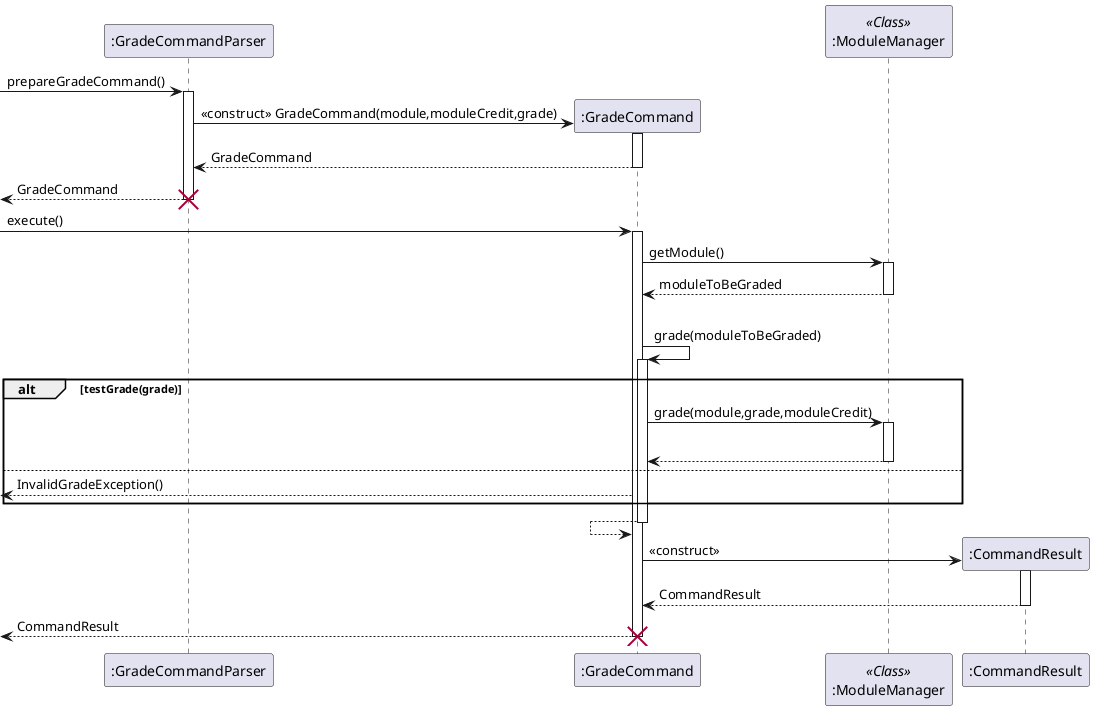 @startuml

-> ":GradeCommandParser" ++: prepareGradeCommand()
    ":GradeCommandParser" -> ":GradeCommand" ** : <<construct>> GradeCommand(module,moduleCredit,grade)
    activate ":GradeCommand"
    return GradeCommand
<-- ":GradeCommandParser" !! : GradeCommand

-> ":GradeCommand" ++ : execute()
    participant ":ModuleManager" as MM << Class >>
    ":GradeCommand" -> MM ++ : getModule()
    ":GradeCommand" <-- MM -- :moduleToBeGraded
    |||
    ":GradeCommand" -> ":GradeCommand" ++ : grade(moduleToBeGraded)
        alt testGrade(grade)
            ":GradeCommand" -> MM ++ : grade(module,grade,moduleCredit)
            |||
            ":GradeCommand" <-- MM --
        else
            <-- ":GradeCommand" : InvalidGradeException()
        end
    ":GradeCommand" <-- ":GradeCommand" --

    ":GradeCommand" -> ":CommandResult" ** : <<construct>>
    activate ":CommandResult"
    ":GradeCommand" <-- ":CommandResult" --: CommandResult
<-- ":GradeCommand" !! : CommandResult

@enduml